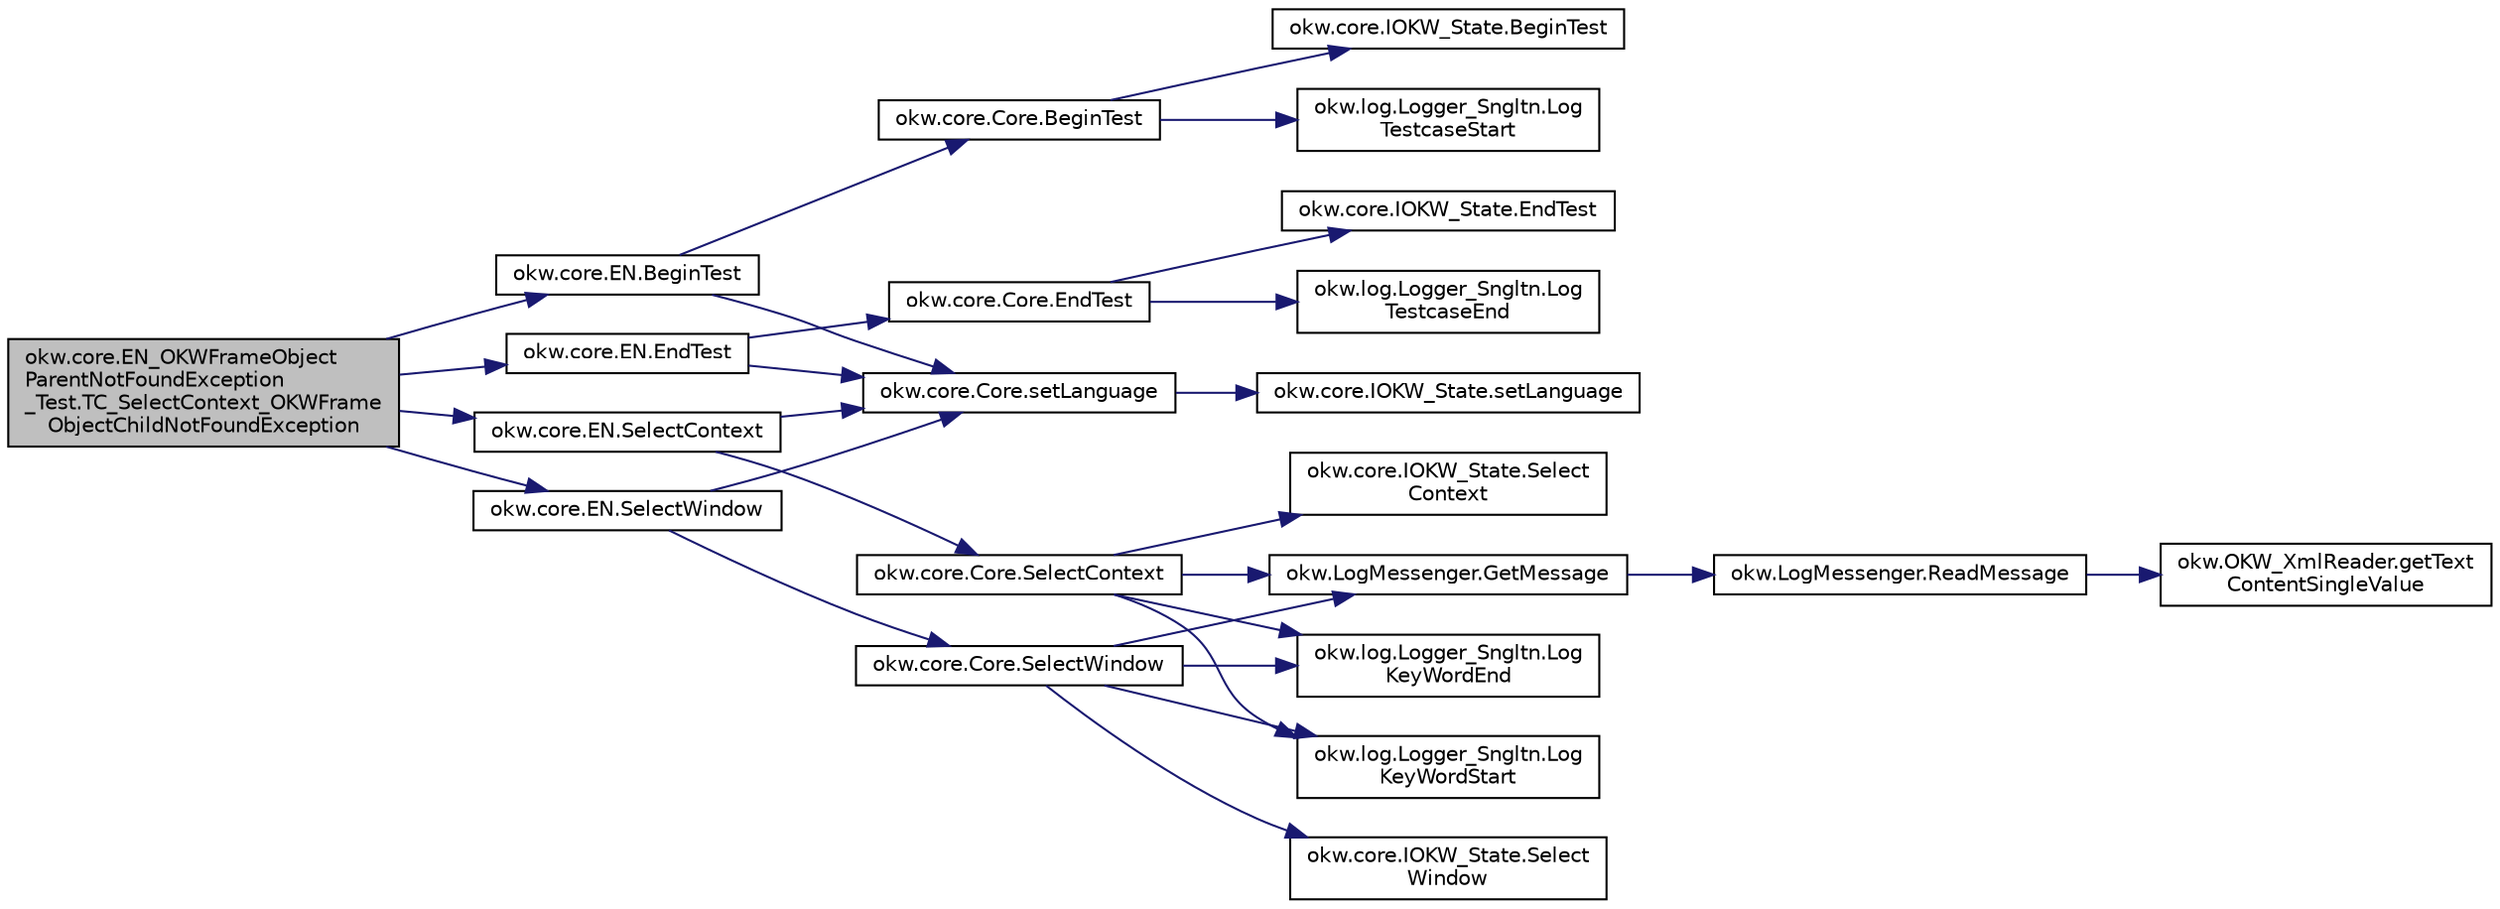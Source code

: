 digraph "okw.core.EN_OKWFrameObjectParentNotFoundException_Test.TC_SelectContext_OKWFrameObjectChildNotFoundException"
{
 // INTERACTIVE_SVG=YES
 // LATEX_PDF_SIZE
  edge [fontname="Helvetica",fontsize="10",labelfontname="Helvetica",labelfontsize="10"];
  node [fontname="Helvetica",fontsize="10",shape=record];
  rankdir="LR";
  Node1 [label="okw.core.EN_OKWFrameObject\lParentNotFoundException\l_Test.TC_SelectContext_OKWFrame\lObjectChildNotFoundException",height=0.2,width=0.4,color="black", fillcolor="grey75", style="filled", fontcolor="black",tooltip="Prüft ob die Ausnahme OKWFrameObjectChildNotFoundException durch okw.core.OK.SelectContext(String) au..."];
  Node1 -> Node2 [color="midnightblue",fontsize="10",style="solid",fontname="Helvetica"];
  Node2 [label="okw.core.EN.BeginTest",height=0.2,width=0.4,color="black", fillcolor="white", style="filled",URL="$classokw_1_1core_1_1_e_n.html#aef613b0a3e6bb8a9623984db145cae69",tooltip="Kennzeichnet den Anfang eines Testfalls."];
  Node2 -> Node3 [color="midnightblue",fontsize="10",style="solid",fontname="Helvetica"];
  Node3 [label="okw.core.Core.BeginTest",height=0.2,width=0.4,color="black", fillcolor="white", style="filled",URL="$classokw_1_1core_1_1_core.html#acfefe92468c9eb9e951846372726c4d8",tooltip="Kennzeichnet den Anfang eines Testfalls."];
  Node3 -> Node4 [color="midnightblue",fontsize="10",style="solid",fontname="Helvetica"];
  Node4 [label="okw.core.IOKW_State.BeginTest",height=0.2,width=0.4,color="black", fillcolor="white", style="filled",URL="$interfaceokw_1_1core_1_1_i_o_k_w___state.html#a17b1c573a12683a39e2036be98e38bcd",tooltip="Kennzeichnet den Anfang eines Testfalls."];
  Node3 -> Node5 [color="midnightblue",fontsize="10",style="solid",fontname="Helvetica"];
  Node5 [label="okw.log.Logger_Sngltn.Log\lTestcaseStart",height=0.2,width=0.4,color="black", fillcolor="white", style="filled",URL="$classokw_1_1log_1_1_logger___sngltn.html#a60f4ad59db847ae61df928f9920f3deb",tooltip="Ausgabe des Testfalls."];
  Node2 -> Node6 [color="midnightblue",fontsize="10",style="solid",fontname="Helvetica"];
  Node6 [label="okw.core.Core.setLanguage",height=0.2,width=0.4,color="black", fillcolor="white", style="filled",URL="$classokw_1_1core_1_1_core.html#ab4e0f723d27cb11c944ec4c82c426100",tooltip="Setzt die Sprache auf den gegebenen wert Language."];
  Node6 -> Node7 [color="midnightblue",fontsize="10",style="solid",fontname="Helvetica"];
  Node7 [label="okw.core.IOKW_State.setLanguage",height=0.2,width=0.4,color="black", fillcolor="white", style="filled",URL="$interfaceokw_1_1core_1_1_i_o_k_w___state.html#a866baa0bde08a47418f54d63bdb56097",tooltip="Interne Methode zum setzen der Sprache für die sprachabhängigen Ausgaben der Dokumentation (Log)."];
  Node1 -> Node8 [color="midnightblue",fontsize="10",style="solid",fontname="Helvetica"];
  Node8 [label="okw.core.EN.EndTest",height=0.2,width=0.4,color="black", fillcolor="white", style="filled",URL="$classokw_1_1core_1_1_e_n.html#aa51cc1227f749efca4fd2801f5cb664f",tooltip="Signalisiert das Ende eines Testfalls."];
  Node8 -> Node9 [color="midnightblue",fontsize="10",style="solid",fontname="Helvetica"];
  Node9 [label="okw.core.Core.EndTest",height=0.2,width=0.4,color="black", fillcolor="white", style="filled",URL="$classokw_1_1core_1_1_core.html#abf0b4a4074d5292675319eb0045fcb9c",tooltip="Signalisiert das Ende eines Testfalls."];
  Node9 -> Node10 [color="midnightblue",fontsize="10",style="solid",fontname="Helvetica"];
  Node10 [label="okw.core.IOKW_State.EndTest",height=0.2,width=0.4,color="black", fillcolor="white", style="filled",URL="$interfaceokw_1_1core_1_1_i_o_k_w___state.html#ac0b681eddd02ac39ff0c4970a634a186",tooltip="Signalisiert das Ende eines Testfalls."];
  Node9 -> Node11 [color="midnightblue",fontsize="10",style="solid",fontname="Helvetica"];
  Node11 [label="okw.log.Logger_Sngltn.Log\lTestcaseEnd",height=0.2,width=0.4,color="black", fillcolor="white", style="filled",URL="$classokw_1_1log_1_1_logger___sngltn.html#ae13bdf71166d737786872ee9bcfaa15e",tooltip="LogTestcaseEnd:"];
  Node8 -> Node6 [color="midnightblue",fontsize="10",style="solid",fontname="Helvetica"];
  Node1 -> Node12 [color="midnightblue",fontsize="10",style="solid",fontname="Helvetica"];
  Node12 [label="okw.core.EN.SelectContext",height=0.2,width=0.4,color="black", fillcolor="white", style="filled",URL="$classokw_1_1core_1_1_e_n.html#a9a971e45a63c1661362e269311e9601a",tooltip="Setzt den Context auf FN."];
  Node12 -> Node13 [color="midnightblue",fontsize="10",style="solid",fontname="Helvetica"];
  Node13 [label="okw.core.Core.SelectContext",height=0.2,width=0.4,color="black", fillcolor="white", style="filled",URL="$classokw_1_1core_1_1_core.html#ad46431baf50b3b65501b276d77ec0341",tooltip="Setzt den Context auf FN."];
  Node13 -> Node14 [color="midnightblue",fontsize="10",style="solid",fontname="Helvetica"];
  Node14 [label="okw.LogMessenger.GetMessage",height=0.2,width=0.4,color="black", fillcolor="white", style="filled",URL="$classokw_1_1_log_messenger.html#af225d1f037d47b3b085175c09d78bdd2",tooltip="Holt die Log-Meldung für MethodeNmae/Textkey ohne weitere Parameter."];
  Node14 -> Node15 [color="midnightblue",fontsize="10",style="solid",fontname="Helvetica"];
  Node15 [label="okw.LogMessenger.ReadMessage",height=0.2,width=0.4,color="black", fillcolor="white", style="filled",URL="$classokw_1_1_log_messenger.html#a530cd6ab82ec82a04206a2e976ec06e3",tooltip="Interne Kernfunktion holt die Log-Meldung mit Platzhaltern aus der XML-Datei."];
  Node15 -> Node16 [color="midnightblue",fontsize="10",style="solid",fontname="Helvetica"];
  Node16 [label="okw.OKW_XmlReader.getText\lContentSingleValue",height=0.2,width=0.4,color="black", fillcolor="white", style="filled",URL="$classokw_1_1_o_k_w___xml_reader.html#ab920b5335a2e1429c14cc5f8e79f39eb",tooltip="Liest den TextContent eines Tag."];
  Node13 -> Node17 [color="midnightblue",fontsize="10",style="solid",fontname="Helvetica"];
  Node17 [label="okw.log.Logger_Sngltn.Log\lKeyWordEnd",height=0.2,width=0.4,color="black", fillcolor="white", style="filled",URL="$classokw_1_1log_1_1_logger___sngltn.html#aa7d2da98631d21644da70c187f03155e",tooltip="LogKeyWordEnd:"];
  Node13 -> Node18 [color="midnightblue",fontsize="10",style="solid",fontname="Helvetica"];
  Node18 [label="okw.log.Logger_Sngltn.Log\lKeyWordStart",height=0.2,width=0.4,color="black", fillcolor="white", style="filled",URL="$classokw_1_1log_1_1_logger___sngltn.html#a70ec25e200e00ecefc544e8fd371d2ef",tooltip="Ausgabe eines Schlüsselwortes."];
  Node13 -> Node19 [color="midnightblue",fontsize="10",style="solid",fontname="Helvetica"];
  Node19 [label="okw.core.IOKW_State.Select\lContext",height=0.2,width=0.4,color="black", fillcolor="white", style="filled",URL="$interfaceokw_1_1core_1_1_i_o_k_w___state.html#afae3e61812b8d0ae0bc4a741ed2e7be8",tooltip="Setzt den Context auf FN."];
  Node12 -> Node6 [color="midnightblue",fontsize="10",style="solid",fontname="Helvetica"];
  Node1 -> Node20 [color="midnightblue",fontsize="10",style="solid",fontname="Helvetica"];
  Node20 [label="okw.core.EN.SelectWindow",height=0.2,width=0.4,color="black", fillcolor="white", style="filled",URL="$classokw_1_1core_1_1_e_n.html#a2b61c2b39a9cfdbdfd25fe0e3d43785b",tooltip="Setzt den Kontext auf das gegebene Fenster."];
  Node20 -> Node21 [color="midnightblue",fontsize="10",style="solid",fontname="Helvetica"];
  Node21 [label="okw.core.Core.SelectWindow",height=0.2,width=0.4,color="black", fillcolor="white", style="filled",URL="$classokw_1_1core_1_1_core.html#a6a68660eb5e34965522896e2a5c48314",tooltip="Setzt den Kontext auf das gegebene Fenster."];
  Node21 -> Node14 [color="midnightblue",fontsize="10",style="solid",fontname="Helvetica"];
  Node21 -> Node17 [color="midnightblue",fontsize="10",style="solid",fontname="Helvetica"];
  Node21 -> Node18 [color="midnightblue",fontsize="10",style="solid",fontname="Helvetica"];
  Node21 -> Node22 [color="midnightblue",fontsize="10",style="solid",fontname="Helvetica"];
  Node22 [label="okw.core.IOKW_State.Select\lWindow",height=0.2,width=0.4,color="black", fillcolor="white", style="filled",URL="$interfaceokw_1_1core_1_1_i_o_k_w___state.html#ad4fc9610ed5b1176590a45b55e6ac7f0",tooltip="Setzt den Kontext auf das gegebene Fenster."];
  Node20 -> Node6 [color="midnightblue",fontsize="10",style="solid",fontname="Helvetica"];
}
